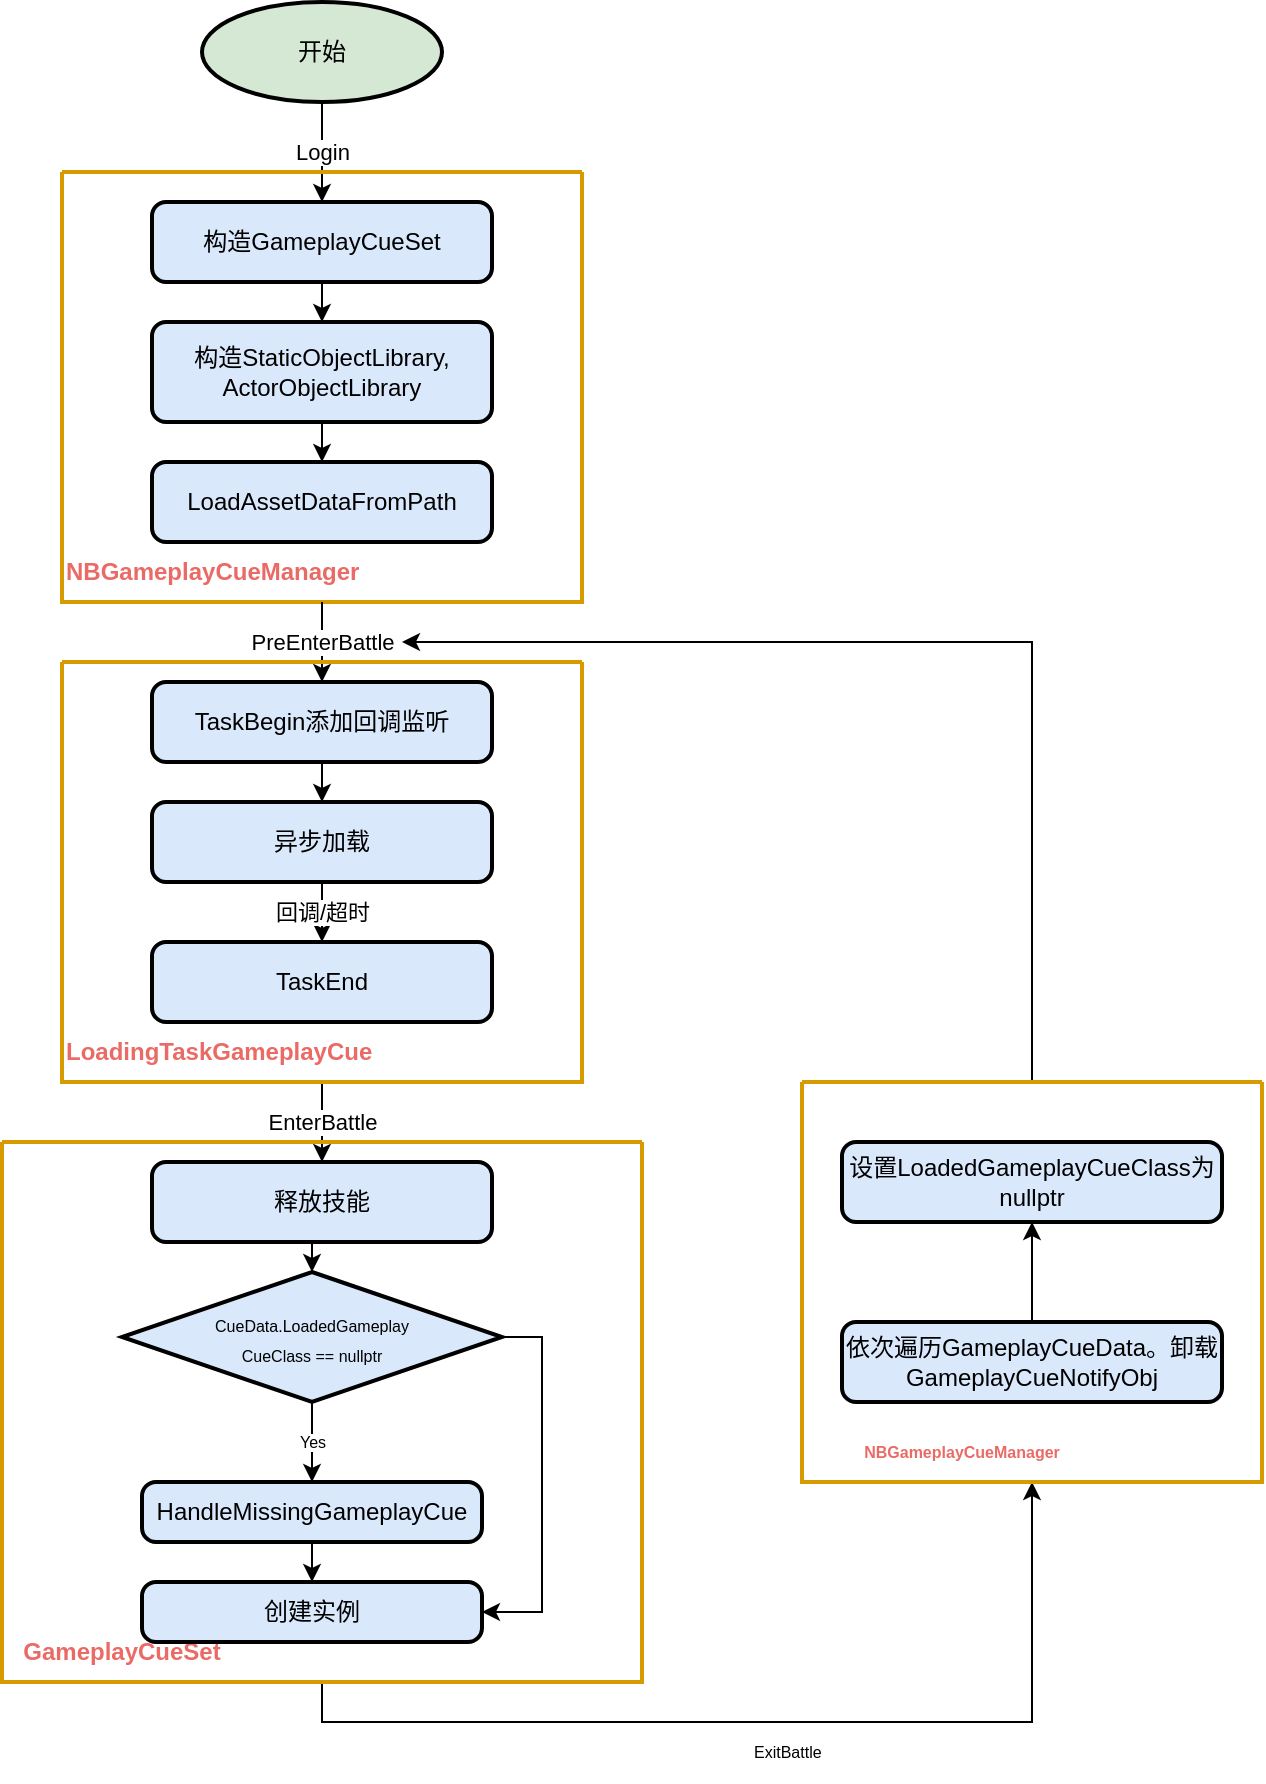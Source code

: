 <mxfile version="20.8.13" type="github">
  <diagram name="第 1 页" id="lxdHE2UPKA5CxRFo4Gff">
    <mxGraphModel dx="1647" dy="806" grid="1" gridSize="10" guides="1" tooltips="1" connect="1" arrows="1" fold="1" page="1" pageScale="1" pageWidth="827" pageHeight="1169" math="0" shadow="0">
      <root>
        <mxCell id="0" />
        <mxCell id="1" parent="0" />
        <mxCell id="LKgxjD0HNKO4zgZzNQQN-1" value="开始" style="strokeWidth=2;html=1;shape=mxgraph.flowchart.start_1;whiteSpace=wrap;fillColor=#d5e8d4;strokeColor=#000000;" vertex="1" parent="1">
          <mxGeometry x="210" y="50" width="120" height="50" as="geometry" />
        </mxCell>
        <mxCell id="LKgxjD0HNKO4zgZzNQQN-9" style="edgeStyle=orthogonalEdgeStyle;rounded=0;orthogonalLoop=1;jettySize=auto;html=1;exitX=0.5;exitY=1;exitDx=0;exitDy=0;entryX=0.5;entryY=0;entryDx=0;entryDy=0;" edge="1" parent="1" source="LKgxjD0HNKO4zgZzNQQN-4" target="LKgxjD0HNKO4zgZzNQQN-5">
          <mxGeometry relative="1" as="geometry" />
        </mxCell>
        <mxCell id="LKgxjD0HNKO4zgZzNQQN-4" value="构造GameplayCueSet" style="rounded=1;whiteSpace=wrap;html=1;absoluteArcSize=1;arcSize=14;strokeWidth=2;strokeColor=#000000;fillColor=#dae8fc;" vertex="1" parent="1">
          <mxGeometry x="185" y="150" width="170" height="40" as="geometry" />
        </mxCell>
        <mxCell id="LKgxjD0HNKO4zgZzNQQN-10" style="edgeStyle=orthogonalEdgeStyle;rounded=0;orthogonalLoop=1;jettySize=auto;html=1;exitX=0.5;exitY=1;exitDx=0;exitDy=0;entryX=0.5;entryY=0;entryDx=0;entryDy=0;" edge="1" parent="1" source="LKgxjD0HNKO4zgZzNQQN-5" target="LKgxjD0HNKO4zgZzNQQN-6">
          <mxGeometry relative="1" as="geometry" />
        </mxCell>
        <mxCell id="LKgxjD0HNKO4zgZzNQQN-5" value="构造StaticObjectLibrary,&lt;br&gt;ActorObjectLibrary" style="rounded=1;whiteSpace=wrap;html=1;absoluteArcSize=1;arcSize=14;strokeWidth=2;strokeColor=#000000;fillColor=#dae8fc;" vertex="1" parent="1">
          <mxGeometry x="185" y="210" width="170" height="50" as="geometry" />
        </mxCell>
        <mxCell id="LKgxjD0HNKO4zgZzNQQN-6" value="LoadAssetDataFromPath" style="rounded=1;whiteSpace=wrap;html=1;absoluteArcSize=1;arcSize=14;strokeWidth=2;strokeColor=#000000;fillColor=#dae8fc;" vertex="1" parent="1">
          <mxGeometry x="185" y="280" width="170" height="40" as="geometry" />
        </mxCell>
        <mxCell id="LKgxjD0HNKO4zgZzNQQN-7" value="" style="endArrow=classic;html=1;rounded=0;exitX=0.5;exitY=1;exitDx=0;exitDy=0;exitPerimeter=0;" edge="1" parent="1" source="LKgxjD0HNKO4zgZzNQQN-1" target="LKgxjD0HNKO4zgZzNQQN-4">
          <mxGeometry relative="1" as="geometry">
            <mxPoint x="360" y="300" as="sourcePoint" />
            <mxPoint x="460" y="300" as="targetPoint" />
          </mxGeometry>
        </mxCell>
        <mxCell id="LKgxjD0HNKO4zgZzNQQN-8" value="Login" style="edgeLabel;resizable=0;html=1;align=center;verticalAlign=middle;strokeColor=#000000;" connectable="0" vertex="1" parent="LKgxjD0HNKO4zgZzNQQN-7">
          <mxGeometry relative="1" as="geometry" />
        </mxCell>
        <mxCell id="LKgxjD0HNKO4zgZzNQQN-11" value="" style="swimlane;startSize=0;strokeColor=#d79b00;fillColor=#ffe6cc;strokeWidth=2;" vertex="1" parent="1">
          <mxGeometry x="140" y="135" width="260" height="215" as="geometry" />
        </mxCell>
        <mxCell id="LKgxjD0HNKO4zgZzNQQN-23" value="&lt;font color=&quot;#ea6b66&quot;&gt;&lt;b&gt;NBGameplayCueManager&lt;/b&gt;&lt;/font&gt;" style="text;html=1;strokeColor=none;fillColor=none;align=left;verticalAlign=middle;whiteSpace=wrap;rounded=0;" vertex="1" parent="LKgxjD0HNKO4zgZzNQQN-11">
          <mxGeometry y="185" width="60" height="30" as="geometry" />
        </mxCell>
        <mxCell id="LKgxjD0HNKO4zgZzNQQN-12" value="TaskBegin添加回调监听" style="rounded=1;whiteSpace=wrap;html=1;absoluteArcSize=1;arcSize=14;strokeWidth=2;strokeColor=#000000;fillColor=#dae8fc;" vertex="1" parent="1">
          <mxGeometry x="185" y="390" width="170" height="40" as="geometry" />
        </mxCell>
        <mxCell id="LKgxjD0HNKO4zgZzNQQN-13" value="" style="endArrow=classic;html=1;rounded=0;exitX=0.5;exitY=1;exitDx=0;exitDy=0;" edge="1" parent="1" source="LKgxjD0HNKO4zgZzNQQN-11" target="LKgxjD0HNKO4zgZzNQQN-12">
          <mxGeometry relative="1" as="geometry">
            <mxPoint x="260" y="320" as="sourcePoint" />
            <mxPoint x="360" y="320" as="targetPoint" />
          </mxGeometry>
        </mxCell>
        <mxCell id="LKgxjD0HNKO4zgZzNQQN-14" value="PreEnterBattle" style="edgeLabel;resizable=0;html=1;align=center;verticalAlign=middle;strokeColor=#000000;" connectable="0" vertex="1" parent="LKgxjD0HNKO4zgZzNQQN-13">
          <mxGeometry relative="1" as="geometry" />
        </mxCell>
        <mxCell id="LKgxjD0HNKO4zgZzNQQN-15" value="异步加载" style="rounded=1;whiteSpace=wrap;html=1;absoluteArcSize=1;arcSize=14;strokeWidth=2;strokeColor=#000000;fillColor=#dae8fc;" vertex="1" parent="1">
          <mxGeometry x="185" y="450" width="170" height="40" as="geometry" />
        </mxCell>
        <mxCell id="LKgxjD0HNKO4zgZzNQQN-16" value="" style="endArrow=classic;html=1;rounded=0;exitX=0.5;exitY=1;exitDx=0;exitDy=0;" edge="1" parent="1" source="LKgxjD0HNKO4zgZzNQQN-12" target="LKgxjD0HNKO4zgZzNQQN-15">
          <mxGeometry relative="1" as="geometry">
            <mxPoint x="270" y="440" as="sourcePoint" />
            <mxPoint x="370" y="440" as="targetPoint" />
          </mxGeometry>
        </mxCell>
        <mxCell id="LKgxjD0HNKO4zgZzNQQN-17" value="" style="edgeLabel;resizable=0;html=1;align=center;verticalAlign=middle;strokeColor=#000000;" connectable="0" vertex="1" parent="LKgxjD0HNKO4zgZzNQQN-16">
          <mxGeometry relative="1" as="geometry" />
        </mxCell>
        <mxCell id="LKgxjD0HNKO4zgZzNQQN-19" value="TaskEnd" style="rounded=1;whiteSpace=wrap;html=1;absoluteArcSize=1;arcSize=14;strokeWidth=2;strokeColor=#000000;fillColor=#dae8fc;" vertex="1" parent="1">
          <mxGeometry x="185" y="520" width="170" height="40" as="geometry" />
        </mxCell>
        <mxCell id="LKgxjD0HNKO4zgZzNQQN-20" value="" style="endArrow=classic;html=1;rounded=0;entryX=0.5;entryY=0;entryDx=0;entryDy=0;exitX=0.5;exitY=1;exitDx=0;exitDy=0;" edge="1" parent="1" source="LKgxjD0HNKO4zgZzNQQN-15" target="LKgxjD0HNKO4zgZzNQQN-19">
          <mxGeometry relative="1" as="geometry">
            <mxPoint x="270" y="500" as="sourcePoint" />
            <mxPoint x="370" y="500" as="targetPoint" />
          </mxGeometry>
        </mxCell>
        <mxCell id="LKgxjD0HNKO4zgZzNQQN-21" value="回调/超时" style="edgeLabel;resizable=0;html=1;align=center;verticalAlign=middle;strokeColor=#000000;" connectable="0" vertex="1" parent="LKgxjD0HNKO4zgZzNQQN-20">
          <mxGeometry relative="1" as="geometry" />
        </mxCell>
        <mxCell id="LKgxjD0HNKO4zgZzNQQN-40" style="edgeStyle=orthogonalEdgeStyle;rounded=0;orthogonalLoop=1;jettySize=auto;html=1;exitX=0.5;exitY=1;exitDx=0;exitDy=0;entryX=0.5;entryY=0;entryDx=0;entryDy=0;entryPerimeter=0;fontSize=8;fontColor=#000000;" edge="1" parent="1" source="LKgxjD0HNKO4zgZzNQQN-25" target="LKgxjD0HNKO4zgZzNQQN-32">
          <mxGeometry relative="1" as="geometry" />
        </mxCell>
        <mxCell id="LKgxjD0HNKO4zgZzNQQN-25" value="释放技能" style="rounded=1;whiteSpace=wrap;html=1;absoluteArcSize=1;arcSize=14;strokeWidth=2;strokeColor=#000000;fillColor=#dae8fc;" vertex="1" parent="1">
          <mxGeometry x="185" y="630" width="170" height="40" as="geometry" />
        </mxCell>
        <mxCell id="LKgxjD0HNKO4zgZzNQQN-26" value="" style="endArrow=classic;html=1;rounded=0;fontColor=#FFD966;entryX=0.5;entryY=0;entryDx=0;entryDy=0;" edge="1" parent="1" target="LKgxjD0HNKO4zgZzNQQN-25">
          <mxGeometry relative="1" as="geometry">
            <mxPoint x="270" y="590" as="sourcePoint" />
            <mxPoint x="370" y="590" as="targetPoint" />
          </mxGeometry>
        </mxCell>
        <mxCell id="LKgxjD0HNKO4zgZzNQQN-27" value="&lt;font color=&quot;#000000&quot;&gt;EnterBattle&lt;/font&gt;" style="edgeLabel;resizable=0;html=1;align=center;verticalAlign=middle;strokeColor=#000000;fontColor=#FFD966;" connectable="0" vertex="1" parent="LKgxjD0HNKO4zgZzNQQN-26">
          <mxGeometry relative="1" as="geometry" />
        </mxCell>
        <mxCell id="LKgxjD0HNKO4zgZzNQQN-72" style="edgeStyle=orthogonalEdgeStyle;rounded=0;orthogonalLoop=1;jettySize=auto;html=1;exitX=0.5;exitY=1;exitDx=0;exitDy=0;entryX=0.5;entryY=1;entryDx=0;entryDy=0;fontSize=8;fontColor=#000000;" edge="1" parent="1" source="LKgxjD0HNKO4zgZzNQQN-28" target="LKgxjD0HNKO4zgZzNQQN-66">
          <mxGeometry relative="1" as="geometry" />
        </mxCell>
        <mxCell id="LKgxjD0HNKO4zgZzNQQN-28" value="" style="swimlane;startSize=0;strokeColor=#d79b00;fillColor=#ffe6cc;strokeWidth=2;" vertex="1" parent="1">
          <mxGeometry x="110" y="620" width="320" height="270" as="geometry" />
        </mxCell>
        <mxCell id="LKgxjD0HNKO4zgZzNQQN-29" value="&lt;font color=&quot;#ea6b66&quot;&gt;&lt;b&gt;GameplayCueSet&lt;/b&gt;&lt;/font&gt;" style="text;html=1;strokeColor=none;fillColor=none;align=center;verticalAlign=middle;whiteSpace=wrap;rounded=0;fontColor=#FFD966;" vertex="1" parent="LKgxjD0HNKO4zgZzNQQN-28">
          <mxGeometry x="30" y="240" width="60" height="30" as="geometry" />
        </mxCell>
        <mxCell id="LKgxjD0HNKO4zgZzNQQN-43" style="edgeStyle=orthogonalEdgeStyle;rounded=0;orthogonalLoop=1;jettySize=auto;html=1;exitX=1;exitY=0.5;exitDx=0;exitDy=0;exitPerimeter=0;fontSize=8;fontColor=#000000;entryX=1;entryY=0.5;entryDx=0;entryDy=0;" edge="1" parent="LKgxjD0HNKO4zgZzNQQN-28" source="LKgxjD0HNKO4zgZzNQQN-32" target="LKgxjD0HNKO4zgZzNQQN-39">
          <mxGeometry relative="1" as="geometry">
            <Array as="points" />
          </mxGeometry>
        </mxCell>
        <mxCell id="LKgxjD0HNKO4zgZzNQQN-32" value="&lt;font style=&quot;font-size: 8px;&quot;&gt;CueData.LoadedGameplay&lt;br&gt;CueClass == nullptr&lt;/font&gt;" style="strokeWidth=2;html=1;shape=mxgraph.flowchart.decision;whiteSpace=wrap;strokeColor=#000000;fillColor=#dae8fc;" vertex="1" parent="LKgxjD0HNKO4zgZzNQQN-28">
          <mxGeometry x="60" y="65" width="190" height="65" as="geometry" />
        </mxCell>
        <mxCell id="LKgxjD0HNKO4zgZzNQQN-45" style="edgeStyle=orthogonalEdgeStyle;rounded=0;orthogonalLoop=1;jettySize=auto;html=1;exitX=0.5;exitY=1;exitDx=0;exitDy=0;entryX=0.5;entryY=0;entryDx=0;entryDy=0;fontSize=8;fontColor=#000000;" edge="1" parent="LKgxjD0HNKO4zgZzNQQN-28" source="LKgxjD0HNKO4zgZzNQQN-38" target="LKgxjD0HNKO4zgZzNQQN-39">
          <mxGeometry relative="1" as="geometry" />
        </mxCell>
        <mxCell id="LKgxjD0HNKO4zgZzNQQN-38" value="HandleMissingGameplayCue" style="rounded=1;whiteSpace=wrap;html=1;absoluteArcSize=1;arcSize=14;strokeWidth=2;strokeColor=#000000;fillColor=#dae8fc;" vertex="1" parent="LKgxjD0HNKO4zgZzNQQN-28">
          <mxGeometry x="70" y="170" width="170" height="30" as="geometry" />
        </mxCell>
        <mxCell id="LKgxjD0HNKO4zgZzNQQN-39" value="创建实例" style="rounded=1;whiteSpace=wrap;html=1;absoluteArcSize=1;arcSize=14;strokeWidth=2;strokeColor=#000000;fillColor=#dae8fc;" vertex="1" parent="LKgxjD0HNKO4zgZzNQQN-28">
          <mxGeometry x="70" y="220" width="170" height="30" as="geometry" />
        </mxCell>
        <mxCell id="LKgxjD0HNKO4zgZzNQQN-41" value="" style="endArrow=classic;html=1;rounded=0;fontSize=8;fontColor=#000000;entryX=0.5;entryY=0;entryDx=0;entryDy=0;" edge="1" parent="LKgxjD0HNKO4zgZzNQQN-28" target="LKgxjD0HNKO4zgZzNQQN-38">
          <mxGeometry relative="1" as="geometry">
            <mxPoint x="155" y="130" as="sourcePoint" />
            <mxPoint x="255" y="130" as="targetPoint" />
          </mxGeometry>
        </mxCell>
        <mxCell id="LKgxjD0HNKO4zgZzNQQN-42" value="Yes" style="edgeLabel;resizable=0;html=1;align=center;verticalAlign=middle;strokeColor=#000000;fontSize=8;fontColor=#000000;" connectable="0" vertex="1" parent="LKgxjD0HNKO4zgZzNQQN-41">
          <mxGeometry relative="1" as="geometry" />
        </mxCell>
        <mxCell id="LKgxjD0HNKO4zgZzNQQN-22" value="" style="swimlane;startSize=0;strokeColor=#d79b00;fillColor=#ffe6cc;strokeWidth=2;" vertex="1" parent="1">
          <mxGeometry x="140" y="380" width="260" height="210" as="geometry" />
        </mxCell>
        <mxCell id="LKgxjD0HNKO4zgZzNQQN-24" value="&lt;font color=&quot;#ea6b66&quot;&gt;&lt;b&gt;LoadingTaskGameplayCue&lt;/b&gt;&lt;/font&gt;" style="text;html=1;strokeColor=none;fillColor=none;align=left;verticalAlign=middle;whiteSpace=wrap;rounded=0;fontColor=#FFD966;" vertex="1" parent="LKgxjD0HNKO4zgZzNQQN-22">
          <mxGeometry y="180" width="105" height="30" as="geometry" />
        </mxCell>
        <mxCell id="LKgxjD0HNKO4zgZzNQQN-74" style="edgeStyle=orthogonalEdgeStyle;rounded=0;orthogonalLoop=1;jettySize=auto;html=1;exitX=0.5;exitY=0;exitDx=0;exitDy=0;fontSize=8;fontColor=#000000;" edge="1" parent="1" source="LKgxjD0HNKO4zgZzNQQN-66">
          <mxGeometry relative="1" as="geometry">
            <mxPoint x="310" y="370" as="targetPoint" />
            <Array as="points">
              <mxPoint x="625" y="370" />
            </Array>
          </mxGeometry>
        </mxCell>
        <mxCell id="LKgxjD0HNKO4zgZzNQQN-66" value="" style="swimlane;startSize=0;strokeColor=#d79b00;fontSize=8;fillColor=#ffe6cc;strokeWidth=2;" vertex="1" parent="1">
          <mxGeometry x="510" y="590" width="230" height="200" as="geometry" />
        </mxCell>
        <mxCell id="LKgxjD0HNKO4zgZzNQQN-47" value="设置LoadedGameplayCueClass为nullptr" style="rounded=1;whiteSpace=wrap;html=1;absoluteArcSize=1;arcSize=14;strokeWidth=2;strokeColor=#000000;fillColor=#dae8fc;" vertex="1" parent="LKgxjD0HNKO4zgZzNQQN-66">
          <mxGeometry x="20" y="30" width="190" height="40" as="geometry" />
        </mxCell>
        <mxCell id="LKgxjD0HNKO4zgZzNQQN-46" value="依次遍历GameplayCueData。卸载GameplayCueNotifyObj" style="rounded=1;whiteSpace=wrap;html=1;absoluteArcSize=1;arcSize=14;strokeWidth=2;strokeColor=#000000;fillColor=#dae8fc;" vertex="1" parent="LKgxjD0HNKO4zgZzNQQN-66">
          <mxGeometry x="20" y="120" width="190" height="40" as="geometry" />
        </mxCell>
        <mxCell id="LKgxjD0HNKO4zgZzNQQN-77" value="" style="endArrow=classic;html=1;rounded=0;fontSize=8;fontColor=#000000;exitX=0.5;exitY=0;exitDx=0;exitDy=0;entryX=0.5;entryY=1;entryDx=0;entryDy=0;" edge="1" parent="LKgxjD0HNKO4zgZzNQQN-66" source="LKgxjD0HNKO4zgZzNQQN-46" target="LKgxjD0HNKO4zgZzNQQN-47">
          <mxGeometry width="50" height="50" relative="1" as="geometry">
            <mxPoint x="30" y="40" as="sourcePoint" />
            <mxPoint x="80" y="-10" as="targetPoint" />
          </mxGeometry>
        </mxCell>
        <mxCell id="LKgxjD0HNKO4zgZzNQQN-78" value="&lt;font color=&quot;#ea6b66&quot;&gt;&lt;b&gt;NBGameplayCueManager&lt;/b&gt;&lt;/font&gt;" style="text;html=1;strokeColor=none;fillColor=none;align=center;verticalAlign=middle;whiteSpace=wrap;rounded=0;fontSize=8;fontColor=#000000;" vertex="1" parent="LKgxjD0HNKO4zgZzNQQN-66">
          <mxGeometry x="50" y="170" width="60" height="30" as="geometry" />
        </mxCell>
        <mxCell id="LKgxjD0HNKO4zgZzNQQN-73" value="ExitBattle" style="text;strokeColor=none;fillColor=none;align=left;verticalAlign=middle;spacingLeft=4;spacingRight=4;overflow=hidden;points=[[0,0.5],[1,0.5]];portConstraint=eastwest;rotatable=0;whiteSpace=wrap;html=1;fontSize=8;fontColor=#000000;" vertex="1" parent="1">
          <mxGeometry x="480" y="910" width="80" height="30" as="geometry" />
        </mxCell>
      </root>
    </mxGraphModel>
  </diagram>
</mxfile>
